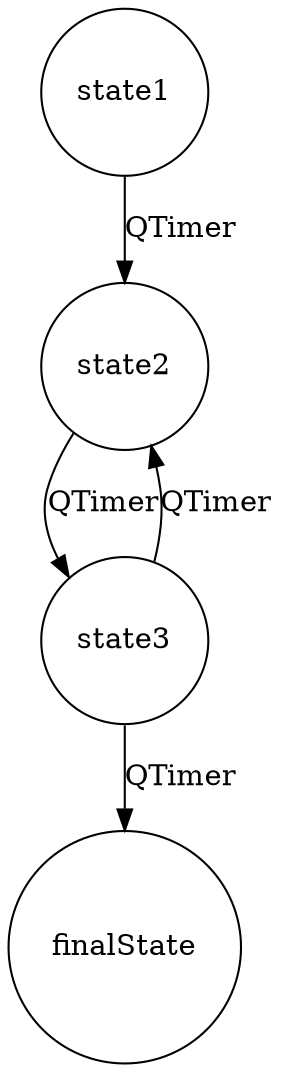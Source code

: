 // State Machine
digraph {
	state2 [shape=circle]
	finalState [shape=circle]
	state1 [shape=circle]
	state3 [shape=circle]
	state1 -> state2 [label=QTimer]
	state2 -> state3 [label=QTimer]
	state3 -> state2 [label=QTimer]
	state3 -> finalState [label=QTimer]
}
